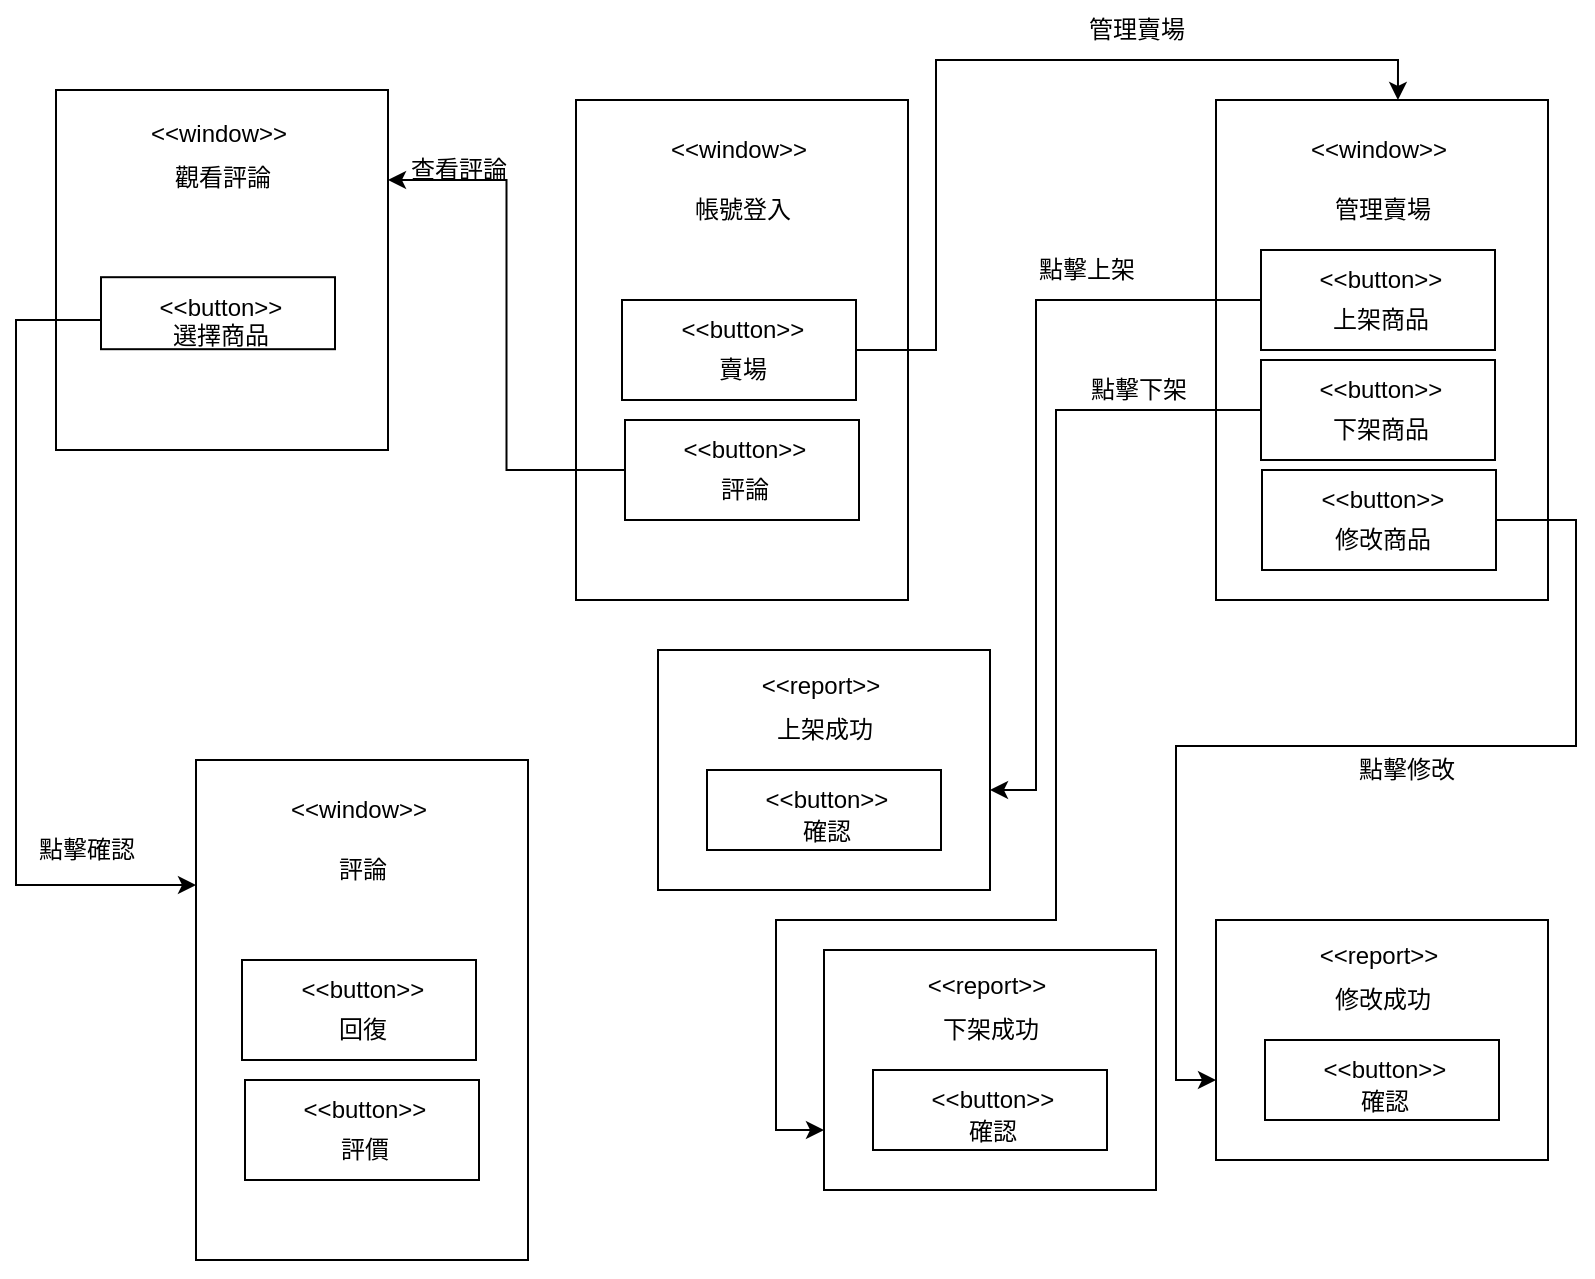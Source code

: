 <mxfile version="21.3.5" type="github">
  <diagram name="第 1 页" id="h9UruORJwbL-pHvpcras">
    <mxGraphModel dx="1434" dy="756" grid="1" gridSize="10" guides="1" tooltips="1" connect="1" arrows="1" fold="1" page="1" pageScale="1" pageWidth="827" pageHeight="1169" math="0" shadow="0">
      <root>
        <mxCell id="0" />
        <mxCell id="1" parent="0" />
        <mxCell id="e_-j2PUS38Gpqevmm2O--1" value="" style="group" parent="1" vertex="1" connectable="0">
          <mxGeometry x="290" y="100" width="166" height="250" as="geometry" />
        </mxCell>
        <mxCell id="e_-j2PUS38Gpqevmm2O--2" value="" style="rounded=0;whiteSpace=wrap;html=1;" parent="e_-j2PUS38Gpqevmm2O--1" vertex="1">
          <mxGeometry width="166" height="250" as="geometry" />
        </mxCell>
        <mxCell id="e_-j2PUS38Gpqevmm2O--3" value="&amp;lt;&amp;lt;window&amp;gt;&amp;gt;" style="text;html=1;align=center;verticalAlign=middle;resizable=0;points=[];autosize=1;strokeColor=none;fillColor=none;" parent="e_-j2PUS38Gpqevmm2O--1" vertex="1">
          <mxGeometry x="36" y="10" width="90" height="30" as="geometry" />
        </mxCell>
        <mxCell id="e_-j2PUS38Gpqevmm2O--4" value="帳號登入" style="text;html=1;align=center;verticalAlign=middle;resizable=0;points=[];autosize=1;strokeColor=none;fillColor=none;" parent="e_-j2PUS38Gpqevmm2O--1" vertex="1">
          <mxGeometry x="48" y="40" width="70" height="30" as="geometry" />
        </mxCell>
        <mxCell id="e_-j2PUS38Gpqevmm2O--5" value="" style="group" parent="e_-j2PUS38Gpqevmm2O--1" vertex="1" connectable="0">
          <mxGeometry x="23" y="100" width="117" height="50" as="geometry" />
        </mxCell>
        <mxCell id="e_-j2PUS38Gpqevmm2O--6" value="" style="rounded=0;whiteSpace=wrap;html=1;" parent="e_-j2PUS38Gpqevmm2O--5" vertex="1">
          <mxGeometry width="117" height="50" as="geometry" />
        </mxCell>
        <mxCell id="e_-j2PUS38Gpqevmm2O--7" value="&amp;lt;&amp;lt;button&amp;gt;&amp;gt;" style="text;html=1;align=center;verticalAlign=middle;resizable=0;points=[];autosize=1;strokeColor=none;fillColor=none;" parent="e_-j2PUS38Gpqevmm2O--5" vertex="1">
          <mxGeometry x="19.5" width="80" height="30" as="geometry" />
        </mxCell>
        <mxCell id="e_-j2PUS38Gpqevmm2O--8" value="賣場" style="text;html=1;align=center;verticalAlign=middle;resizable=0;points=[];autosize=1;strokeColor=none;fillColor=none;" parent="e_-j2PUS38Gpqevmm2O--5" vertex="1">
          <mxGeometry x="34.5" y="20" width="50" height="30" as="geometry" />
        </mxCell>
        <mxCell id="e_-j2PUS38Gpqevmm2O--67" style="edgeStyle=orthogonalEdgeStyle;rounded=0;orthogonalLoop=1;jettySize=auto;html=1;exitX=0.5;exitY=1;exitDx=0;exitDy=0;" parent="e_-j2PUS38Gpqevmm2O--1" source="e_-j2PUS38Gpqevmm2O--2" target="e_-j2PUS38Gpqevmm2O--2" edge="1">
          <mxGeometry relative="1" as="geometry" />
        </mxCell>
        <mxCell id="e_-j2PUS38Gpqevmm2O--17" value="" style="group" parent="1" vertex="1" connectable="0">
          <mxGeometry x="610" y="100" width="166" height="250" as="geometry" />
        </mxCell>
        <mxCell id="e_-j2PUS38Gpqevmm2O--18" value="" style="rounded=0;whiteSpace=wrap;html=1;" parent="e_-j2PUS38Gpqevmm2O--17" vertex="1">
          <mxGeometry width="166" height="250" as="geometry" />
        </mxCell>
        <mxCell id="e_-j2PUS38Gpqevmm2O--19" value="&amp;lt;&amp;lt;window&amp;gt;&amp;gt;" style="text;html=1;align=center;verticalAlign=middle;resizable=0;points=[];autosize=1;strokeColor=none;fillColor=none;" parent="e_-j2PUS38Gpqevmm2O--17" vertex="1">
          <mxGeometry x="36" y="10" width="90" height="30" as="geometry" />
        </mxCell>
        <mxCell id="e_-j2PUS38Gpqevmm2O--20" value="管理賣場" style="text;html=1;align=center;verticalAlign=middle;resizable=0;points=[];autosize=1;strokeColor=none;fillColor=none;" parent="e_-j2PUS38Gpqevmm2O--17" vertex="1">
          <mxGeometry x="48" y="40" width="70" height="30" as="geometry" />
        </mxCell>
        <mxCell id="e_-j2PUS38Gpqevmm2O--21" value="" style="group" parent="e_-j2PUS38Gpqevmm2O--17" vertex="1" connectable="0">
          <mxGeometry x="22.5" y="130" width="117" height="55" as="geometry" />
        </mxCell>
        <mxCell id="e_-j2PUS38Gpqevmm2O--22" value="" style="rounded=0;whiteSpace=wrap;html=1;" parent="e_-j2PUS38Gpqevmm2O--21" vertex="1">
          <mxGeometry width="117" height="50" as="geometry" />
        </mxCell>
        <mxCell id="e_-j2PUS38Gpqevmm2O--23" value="&amp;lt;&amp;lt;button&amp;gt;&amp;gt;" style="text;html=1;align=center;verticalAlign=middle;resizable=0;points=[];autosize=1;strokeColor=none;fillColor=none;" parent="e_-j2PUS38Gpqevmm2O--21" vertex="1">
          <mxGeometry x="19.5" width="80" height="30" as="geometry" />
        </mxCell>
        <mxCell id="e_-j2PUS38Gpqevmm2O--24" value="下架商品" style="text;html=1;align=center;verticalAlign=middle;resizable=0;points=[];autosize=1;strokeColor=none;fillColor=none;" parent="e_-j2PUS38Gpqevmm2O--21" vertex="1">
          <mxGeometry x="24.5" y="20" width="70" height="30" as="geometry" />
        </mxCell>
        <mxCell id="e_-j2PUS38Gpqevmm2O--25" value="" style="group" parent="e_-j2PUS38Gpqevmm2O--17" vertex="1" connectable="0">
          <mxGeometry x="23" y="185" width="117" height="55" as="geometry" />
        </mxCell>
        <mxCell id="e_-j2PUS38Gpqevmm2O--26" value="" style="rounded=0;whiteSpace=wrap;html=1;" parent="e_-j2PUS38Gpqevmm2O--25" vertex="1">
          <mxGeometry width="117" height="50" as="geometry" />
        </mxCell>
        <mxCell id="e_-j2PUS38Gpqevmm2O--27" value="&amp;lt;&amp;lt;button&amp;gt;&amp;gt;" style="text;html=1;align=center;verticalAlign=middle;resizable=0;points=[];autosize=1;strokeColor=none;fillColor=none;" parent="e_-j2PUS38Gpqevmm2O--25" vertex="1">
          <mxGeometry x="19.5" width="80" height="30" as="geometry" />
        </mxCell>
        <mxCell id="e_-j2PUS38Gpqevmm2O--28" value="修改商品" style="text;html=1;align=center;verticalAlign=middle;resizable=0;points=[];autosize=1;strokeColor=none;fillColor=none;" parent="e_-j2PUS38Gpqevmm2O--25" vertex="1">
          <mxGeometry x="24.5" y="20" width="70" height="30" as="geometry" />
        </mxCell>
        <mxCell id="e_-j2PUS38Gpqevmm2O--29" value="" style="group" parent="e_-j2PUS38Gpqevmm2O--17" vertex="1" connectable="0">
          <mxGeometry x="22.5" y="75" width="117" height="55" as="geometry" />
        </mxCell>
        <mxCell id="e_-j2PUS38Gpqevmm2O--30" value="" style="rounded=0;whiteSpace=wrap;html=1;" parent="e_-j2PUS38Gpqevmm2O--29" vertex="1">
          <mxGeometry width="117" height="50" as="geometry" />
        </mxCell>
        <mxCell id="e_-j2PUS38Gpqevmm2O--31" value="&amp;lt;&amp;lt;button&amp;gt;&amp;gt;" style="text;html=1;align=center;verticalAlign=middle;resizable=0;points=[];autosize=1;strokeColor=none;fillColor=none;" parent="e_-j2PUS38Gpqevmm2O--29" vertex="1">
          <mxGeometry x="19.5" width="80" height="30" as="geometry" />
        </mxCell>
        <mxCell id="e_-j2PUS38Gpqevmm2O--32" value="上架商品" style="text;html=1;align=center;verticalAlign=middle;resizable=0;points=[];autosize=1;strokeColor=none;fillColor=none;" parent="e_-j2PUS38Gpqevmm2O--29" vertex="1">
          <mxGeometry x="24.5" y="20" width="70" height="30" as="geometry" />
        </mxCell>
        <mxCell id="e_-j2PUS38Gpqevmm2O--34" value="" style="group" parent="1" vertex="1" connectable="0">
          <mxGeometry x="30" y="95" width="166" height="180" as="geometry" />
        </mxCell>
        <mxCell id="e_-j2PUS38Gpqevmm2O--35" value="" style="rounded=0;whiteSpace=wrap;html=1;" parent="e_-j2PUS38Gpqevmm2O--34" vertex="1">
          <mxGeometry width="166" height="180" as="geometry" />
        </mxCell>
        <mxCell id="e_-j2PUS38Gpqevmm2O--36" value="&amp;lt;&amp;lt;window&amp;gt;&amp;gt;" style="text;html=1;align=center;verticalAlign=middle;resizable=0;points=[];autosize=1;strokeColor=none;fillColor=none;" parent="e_-j2PUS38Gpqevmm2O--34" vertex="1">
          <mxGeometry x="36" y="7.2" width="90" height="30" as="geometry" />
        </mxCell>
        <mxCell id="e_-j2PUS38Gpqevmm2O--37" value="觀看評論" style="text;html=1;align=center;verticalAlign=middle;resizable=0;points=[];autosize=1;strokeColor=none;fillColor=none;" parent="e_-j2PUS38Gpqevmm2O--34" vertex="1">
          <mxGeometry x="48" y="28.8" width="70" height="30" as="geometry" />
        </mxCell>
        <mxCell id="e_-j2PUS38Gpqevmm2O--38" value="" style="group" parent="e_-j2PUS38Gpqevmm2O--34" vertex="1" connectable="0">
          <mxGeometry x="22.5" y="93.6" width="117" height="39.6" as="geometry" />
        </mxCell>
        <mxCell id="e_-j2PUS38Gpqevmm2O--39" value="" style="rounded=0;whiteSpace=wrap;html=1;" parent="e_-j2PUS38Gpqevmm2O--38" vertex="1">
          <mxGeometry width="117" height="36" as="geometry" />
        </mxCell>
        <mxCell id="e_-j2PUS38Gpqevmm2O--40" value="&amp;lt;&amp;lt;button&amp;gt;&amp;gt;" style="text;html=1;align=center;verticalAlign=middle;resizable=0;points=[];autosize=1;strokeColor=none;fillColor=none;" parent="e_-j2PUS38Gpqevmm2O--38" vertex="1">
          <mxGeometry x="19.5" width="80" height="30" as="geometry" />
        </mxCell>
        <mxCell id="e_-j2PUS38Gpqevmm2O--41" value="選擇商品" style="text;html=1;align=center;verticalAlign=middle;resizable=0;points=[];autosize=1;strokeColor=none;fillColor=none;" parent="e_-j2PUS38Gpqevmm2O--38" vertex="1">
          <mxGeometry x="24.5" y="14.4" width="70" height="30" as="geometry" />
        </mxCell>
        <mxCell id="e_-j2PUS38Gpqevmm2O--99" style="edgeStyle=orthogonalEdgeStyle;rounded=0;orthogonalLoop=1;jettySize=auto;html=1;exitX=0.5;exitY=1;exitDx=0;exitDy=0;" parent="e_-j2PUS38Gpqevmm2O--34" source="e_-j2PUS38Gpqevmm2O--35" target="e_-j2PUS38Gpqevmm2O--35" edge="1">
          <mxGeometry relative="1" as="geometry" />
        </mxCell>
        <mxCell id="e_-j2PUS38Gpqevmm2O--55" value="" style="group" parent="1" vertex="1" connectable="0">
          <mxGeometry x="414" y="525" width="166" height="120" as="geometry" />
        </mxCell>
        <mxCell id="e_-j2PUS38Gpqevmm2O--56" value="" style="rounded=0;whiteSpace=wrap;html=1;" parent="e_-j2PUS38Gpqevmm2O--55" vertex="1">
          <mxGeometry width="166" height="120" as="geometry" />
        </mxCell>
        <mxCell id="e_-j2PUS38Gpqevmm2O--57" value="&amp;lt;&amp;lt;report&amp;gt;&amp;gt;" style="text;html=1;align=center;verticalAlign=middle;resizable=0;points=[];autosize=1;strokeColor=none;fillColor=none;" parent="e_-j2PUS38Gpqevmm2O--55" vertex="1">
          <mxGeometry x="41" y="3.2" width="80" height="30" as="geometry" />
        </mxCell>
        <mxCell id="e_-j2PUS38Gpqevmm2O--58" value="下架成功" style="text;html=1;align=center;verticalAlign=middle;resizable=0;points=[];autosize=1;strokeColor=none;fillColor=none;" parent="e_-j2PUS38Gpqevmm2O--55" vertex="1">
          <mxGeometry x="48" y="25" width="70" height="30" as="geometry" />
        </mxCell>
        <mxCell id="e_-j2PUS38Gpqevmm2O--59" value="" style="group" parent="e_-j2PUS38Gpqevmm2O--55" vertex="1" connectable="0">
          <mxGeometry x="24.5" y="60" width="117" height="46" as="geometry" />
        </mxCell>
        <mxCell id="e_-j2PUS38Gpqevmm2O--60" value="" style="rounded=0;whiteSpace=wrap;html=1;" parent="e_-j2PUS38Gpqevmm2O--59" vertex="1">
          <mxGeometry width="117" height="40" as="geometry" />
        </mxCell>
        <mxCell id="e_-j2PUS38Gpqevmm2O--61" value="&amp;lt;&amp;lt;button&amp;gt;&amp;gt;" style="text;html=1;align=center;verticalAlign=middle;resizable=0;points=[];autosize=1;strokeColor=none;fillColor=none;" parent="e_-j2PUS38Gpqevmm2O--59" vertex="1">
          <mxGeometry x="19.5" width="80" height="30" as="geometry" />
        </mxCell>
        <mxCell id="e_-j2PUS38Gpqevmm2O--62" value="確認" style="text;html=1;align=center;verticalAlign=middle;resizable=0;points=[];autosize=1;strokeColor=none;fillColor=none;" parent="e_-j2PUS38Gpqevmm2O--59" vertex="1">
          <mxGeometry x="34.5" y="16" width="50" height="30" as="geometry" />
        </mxCell>
        <mxCell id="e_-j2PUS38Gpqevmm2O--68" value="" style="group" parent="1" vertex="1" connectable="0">
          <mxGeometry x="331" y="375" width="166" height="120" as="geometry" />
        </mxCell>
        <mxCell id="e_-j2PUS38Gpqevmm2O--69" value="" style="rounded=0;whiteSpace=wrap;html=1;" parent="e_-j2PUS38Gpqevmm2O--68" vertex="1">
          <mxGeometry width="166" height="120" as="geometry" />
        </mxCell>
        <mxCell id="e_-j2PUS38Gpqevmm2O--70" value="&amp;lt;&amp;lt;report&amp;gt;&amp;gt;" style="text;html=1;align=center;verticalAlign=middle;resizable=0;points=[];autosize=1;strokeColor=none;fillColor=none;" parent="e_-j2PUS38Gpqevmm2O--68" vertex="1">
          <mxGeometry x="41" y="3.2" width="80" height="30" as="geometry" />
        </mxCell>
        <mxCell id="e_-j2PUS38Gpqevmm2O--71" value="上架成功" style="text;html=1;align=center;verticalAlign=middle;resizable=0;points=[];autosize=1;strokeColor=none;fillColor=none;" parent="e_-j2PUS38Gpqevmm2O--68" vertex="1">
          <mxGeometry x="48" y="25" width="70" height="30" as="geometry" />
        </mxCell>
        <mxCell id="e_-j2PUS38Gpqevmm2O--72" value="" style="group" parent="e_-j2PUS38Gpqevmm2O--68" vertex="1" connectable="0">
          <mxGeometry x="24.5" y="60" width="117" height="46" as="geometry" />
        </mxCell>
        <mxCell id="e_-j2PUS38Gpqevmm2O--73" value="" style="rounded=0;whiteSpace=wrap;html=1;" parent="e_-j2PUS38Gpqevmm2O--72" vertex="1">
          <mxGeometry width="117" height="40" as="geometry" />
        </mxCell>
        <mxCell id="e_-j2PUS38Gpqevmm2O--74" value="&amp;lt;&amp;lt;button&amp;gt;&amp;gt;" style="text;html=1;align=center;verticalAlign=middle;resizable=0;points=[];autosize=1;strokeColor=none;fillColor=none;" parent="e_-j2PUS38Gpqevmm2O--72" vertex="1">
          <mxGeometry x="19.5" width="80" height="30" as="geometry" />
        </mxCell>
        <mxCell id="e_-j2PUS38Gpqevmm2O--75" value="確認" style="text;html=1;align=center;verticalAlign=middle;resizable=0;points=[];autosize=1;strokeColor=none;fillColor=none;" parent="e_-j2PUS38Gpqevmm2O--72" vertex="1">
          <mxGeometry x="34.5" y="16" width="50" height="30" as="geometry" />
        </mxCell>
        <mxCell id="e_-j2PUS38Gpqevmm2O--78" value="" style="group" parent="1" vertex="1" connectable="0">
          <mxGeometry x="610" y="510" width="166" height="120" as="geometry" />
        </mxCell>
        <mxCell id="e_-j2PUS38Gpqevmm2O--79" value="" style="rounded=0;whiteSpace=wrap;html=1;" parent="e_-j2PUS38Gpqevmm2O--78" vertex="1">
          <mxGeometry width="166" height="120" as="geometry" />
        </mxCell>
        <mxCell id="e_-j2PUS38Gpqevmm2O--80" value="&amp;lt;&amp;lt;report&amp;gt;&amp;gt;" style="text;html=1;align=center;verticalAlign=middle;resizable=0;points=[];autosize=1;strokeColor=none;fillColor=none;" parent="e_-j2PUS38Gpqevmm2O--78" vertex="1">
          <mxGeometry x="41" y="3.2" width="80" height="30" as="geometry" />
        </mxCell>
        <mxCell id="e_-j2PUS38Gpqevmm2O--81" value="修改成功" style="text;html=1;align=center;verticalAlign=middle;resizable=0;points=[];autosize=1;strokeColor=none;fillColor=none;" parent="e_-j2PUS38Gpqevmm2O--78" vertex="1">
          <mxGeometry x="48" y="25" width="70" height="30" as="geometry" />
        </mxCell>
        <mxCell id="e_-j2PUS38Gpqevmm2O--82" value="" style="group" parent="e_-j2PUS38Gpqevmm2O--78" vertex="1" connectable="0">
          <mxGeometry x="24.5" y="60" width="117" height="46" as="geometry" />
        </mxCell>
        <mxCell id="e_-j2PUS38Gpqevmm2O--83" value="" style="rounded=0;whiteSpace=wrap;html=1;" parent="e_-j2PUS38Gpqevmm2O--82" vertex="1">
          <mxGeometry width="117" height="40" as="geometry" />
        </mxCell>
        <mxCell id="e_-j2PUS38Gpqevmm2O--84" value="&amp;lt;&amp;lt;button&amp;gt;&amp;gt;" style="text;html=1;align=center;verticalAlign=middle;resizable=0;points=[];autosize=1;strokeColor=none;fillColor=none;" parent="e_-j2PUS38Gpqevmm2O--82" vertex="1">
          <mxGeometry x="19.5" width="80" height="30" as="geometry" />
        </mxCell>
        <mxCell id="e_-j2PUS38Gpqevmm2O--85" value="確認" style="text;html=1;align=center;verticalAlign=middle;resizable=0;points=[];autosize=1;strokeColor=none;fillColor=none;" parent="e_-j2PUS38Gpqevmm2O--82" vertex="1">
          <mxGeometry x="34.5" y="16" width="50" height="30" as="geometry" />
        </mxCell>
        <mxCell id="e_-j2PUS38Gpqevmm2O--86" style="edgeStyle=orthogonalEdgeStyle;rounded=0;orthogonalLoop=1;jettySize=auto;html=1;exitX=1;exitY=0.5;exitDx=0;exitDy=0;entryX=0;entryY=0.667;entryDx=0;entryDy=0;entryPerimeter=0;" parent="1" source="e_-j2PUS38Gpqevmm2O--26" target="e_-j2PUS38Gpqevmm2O--79" edge="1">
          <mxGeometry relative="1" as="geometry">
            <Array as="points">
              <mxPoint x="790" y="310" />
              <mxPoint x="790" y="423" />
              <mxPoint x="590" y="423" />
              <mxPoint x="590" y="590" />
            </Array>
          </mxGeometry>
        </mxCell>
        <mxCell id="e_-j2PUS38Gpqevmm2O--88" style="edgeStyle=orthogonalEdgeStyle;rounded=0;orthogonalLoop=1;jettySize=auto;html=1;exitX=1;exitY=0.5;exitDx=0;exitDy=0;entryX=0.548;entryY=0;entryDx=0;entryDy=0;entryPerimeter=0;" parent="1" source="e_-j2PUS38Gpqevmm2O--6" target="e_-j2PUS38Gpqevmm2O--18" edge="1">
          <mxGeometry relative="1" as="geometry">
            <Array as="points">
              <mxPoint x="470" y="225" />
              <mxPoint x="470" y="80" />
              <mxPoint x="701" y="80" />
            </Array>
          </mxGeometry>
        </mxCell>
        <mxCell id="e_-j2PUS38Gpqevmm2O--89" style="edgeStyle=orthogonalEdgeStyle;rounded=0;orthogonalLoop=1;jettySize=auto;html=1;exitX=0;exitY=0.5;exitDx=0;exitDy=0;entryX=0;entryY=0.75;entryDx=0;entryDy=0;" parent="1" source="e_-j2PUS38Gpqevmm2O--22" target="e_-j2PUS38Gpqevmm2O--56" edge="1">
          <mxGeometry relative="1" as="geometry">
            <Array as="points">
              <mxPoint x="530" y="255" />
              <mxPoint x="530" y="510" />
              <mxPoint x="390" y="510" />
              <mxPoint x="390" y="615" />
            </Array>
          </mxGeometry>
        </mxCell>
        <mxCell id="e_-j2PUS38Gpqevmm2O--90" value="管理賣場" style="text;html=1;align=center;verticalAlign=middle;resizable=0;points=[];autosize=1;strokeColor=none;fillColor=none;" parent="1" vertex="1">
          <mxGeometry x="535" y="50" width="70" height="30" as="geometry" />
        </mxCell>
        <mxCell id="e_-j2PUS38Gpqevmm2O--92" value="" style="group" parent="1" vertex="1" connectable="0">
          <mxGeometry x="314.5" y="260" width="117" height="50" as="geometry" />
        </mxCell>
        <mxCell id="e_-j2PUS38Gpqevmm2O--93" value="" style="rounded=0;whiteSpace=wrap;html=1;" parent="e_-j2PUS38Gpqevmm2O--92" vertex="1">
          <mxGeometry width="117" height="50" as="geometry" />
        </mxCell>
        <mxCell id="e_-j2PUS38Gpqevmm2O--94" value="&amp;lt;&amp;lt;button&amp;gt;&amp;gt;" style="text;html=1;align=center;verticalAlign=middle;resizable=0;points=[];autosize=1;strokeColor=none;fillColor=none;" parent="e_-j2PUS38Gpqevmm2O--92" vertex="1">
          <mxGeometry x="19.5" width="80" height="30" as="geometry" />
        </mxCell>
        <mxCell id="e_-j2PUS38Gpqevmm2O--95" value="評論" style="text;html=1;align=center;verticalAlign=middle;resizable=0;points=[];autosize=1;strokeColor=none;fillColor=none;" parent="e_-j2PUS38Gpqevmm2O--92" vertex="1">
          <mxGeometry x="34.5" y="20" width="50" height="30" as="geometry" />
        </mxCell>
        <mxCell id="e_-j2PUS38Gpqevmm2O--97" style="edgeStyle=orthogonalEdgeStyle;rounded=0;orthogonalLoop=1;jettySize=auto;html=1;exitX=0;exitY=0.5;exitDx=0;exitDy=0;entryX=1;entryY=0.25;entryDx=0;entryDy=0;" parent="1" source="e_-j2PUS38Gpqevmm2O--93" target="e_-j2PUS38Gpqevmm2O--35" edge="1">
          <mxGeometry relative="1" as="geometry" />
        </mxCell>
        <mxCell id="e_-j2PUS38Gpqevmm2O--98" value="查看評論" style="text;html=1;align=center;verticalAlign=middle;resizable=0;points=[];autosize=1;strokeColor=none;fillColor=none;" parent="1" vertex="1">
          <mxGeometry x="196" y="120" width="70" height="30" as="geometry" />
        </mxCell>
        <mxCell id="e_-j2PUS38Gpqevmm2O--100" value="點擊上架" style="text;html=1;align=center;verticalAlign=middle;resizable=0;points=[];autosize=1;strokeColor=none;fillColor=none;" parent="1" vertex="1">
          <mxGeometry x="510" y="170" width="70" height="30" as="geometry" />
        </mxCell>
        <mxCell id="e_-j2PUS38Gpqevmm2O--101" value="點擊下架" style="text;html=1;align=center;verticalAlign=middle;resizable=0;points=[];autosize=1;strokeColor=none;fillColor=none;" parent="1" vertex="1">
          <mxGeometry x="536" y="230" width="70" height="30" as="geometry" />
        </mxCell>
        <mxCell id="e_-j2PUS38Gpqevmm2O--102" value="點擊修改" style="text;html=1;align=center;verticalAlign=middle;resizable=0;points=[];autosize=1;strokeColor=none;fillColor=none;" parent="1" vertex="1">
          <mxGeometry x="670" y="420" width="70" height="30" as="geometry" />
        </mxCell>
        <mxCell id="e_-j2PUS38Gpqevmm2O--104" value="" style="group" parent="1" vertex="1" connectable="0">
          <mxGeometry x="100" y="430" width="166" height="250" as="geometry" />
        </mxCell>
        <mxCell id="e_-j2PUS38Gpqevmm2O--105" value="" style="rounded=0;whiteSpace=wrap;html=1;" parent="e_-j2PUS38Gpqevmm2O--104" vertex="1">
          <mxGeometry width="166" height="250" as="geometry" />
        </mxCell>
        <mxCell id="e_-j2PUS38Gpqevmm2O--106" value="&amp;lt;&amp;lt;window&amp;gt;&amp;gt;" style="text;html=1;align=center;verticalAlign=middle;resizable=0;points=[];autosize=1;strokeColor=none;fillColor=none;" parent="e_-j2PUS38Gpqevmm2O--104" vertex="1">
          <mxGeometry x="36" y="10" width="90" height="30" as="geometry" />
        </mxCell>
        <mxCell id="e_-j2PUS38Gpqevmm2O--107" value="評論" style="text;html=1;align=center;verticalAlign=middle;resizable=0;points=[];autosize=1;strokeColor=none;fillColor=none;" parent="e_-j2PUS38Gpqevmm2O--104" vertex="1">
          <mxGeometry x="58" y="40" width="50" height="30" as="geometry" />
        </mxCell>
        <mxCell id="e_-j2PUS38Gpqevmm2O--108" value="" style="group" parent="e_-j2PUS38Gpqevmm2O--104" vertex="1" connectable="0">
          <mxGeometry x="23" y="100" width="117" height="50" as="geometry" />
        </mxCell>
        <mxCell id="e_-j2PUS38Gpqevmm2O--109" value="" style="rounded=0;whiteSpace=wrap;html=1;" parent="e_-j2PUS38Gpqevmm2O--108" vertex="1">
          <mxGeometry width="117" height="50" as="geometry" />
        </mxCell>
        <mxCell id="e_-j2PUS38Gpqevmm2O--110" value="&amp;lt;&amp;lt;button&amp;gt;&amp;gt;" style="text;html=1;align=center;verticalAlign=middle;resizable=0;points=[];autosize=1;strokeColor=none;fillColor=none;" parent="e_-j2PUS38Gpqevmm2O--108" vertex="1">
          <mxGeometry x="19.5" width="80" height="30" as="geometry" />
        </mxCell>
        <mxCell id="e_-j2PUS38Gpqevmm2O--111" value="回復" style="text;html=1;align=center;verticalAlign=middle;resizable=0;points=[];autosize=1;strokeColor=none;fillColor=none;" parent="e_-j2PUS38Gpqevmm2O--108" vertex="1">
          <mxGeometry x="34.5" y="20" width="50" height="30" as="geometry" />
        </mxCell>
        <mxCell id="e_-j2PUS38Gpqevmm2O--112" style="edgeStyle=orthogonalEdgeStyle;rounded=0;orthogonalLoop=1;jettySize=auto;html=1;exitX=0.5;exitY=1;exitDx=0;exitDy=0;" parent="e_-j2PUS38Gpqevmm2O--104" source="e_-j2PUS38Gpqevmm2O--105" target="e_-j2PUS38Gpqevmm2O--105" edge="1">
          <mxGeometry relative="1" as="geometry" />
        </mxCell>
        <mxCell id="e_-j2PUS38Gpqevmm2O--113" value="" style="group" parent="1" vertex="1" connectable="0">
          <mxGeometry x="124.5" y="590" width="117" height="50" as="geometry" />
        </mxCell>
        <mxCell id="e_-j2PUS38Gpqevmm2O--114" value="" style="rounded=0;whiteSpace=wrap;html=1;" parent="e_-j2PUS38Gpqevmm2O--113" vertex="1">
          <mxGeometry width="117" height="50" as="geometry" />
        </mxCell>
        <mxCell id="e_-j2PUS38Gpqevmm2O--115" value="&amp;lt;&amp;lt;button&amp;gt;&amp;gt;" style="text;html=1;align=center;verticalAlign=middle;resizable=0;points=[];autosize=1;strokeColor=none;fillColor=none;" parent="e_-j2PUS38Gpqevmm2O--113" vertex="1">
          <mxGeometry x="19.5" width="80" height="30" as="geometry" />
        </mxCell>
        <mxCell id="e_-j2PUS38Gpqevmm2O--116" value="評價" style="text;html=1;align=center;verticalAlign=middle;resizable=0;points=[];autosize=1;strokeColor=none;fillColor=none;" parent="e_-j2PUS38Gpqevmm2O--113" vertex="1">
          <mxGeometry x="34.5" y="20" width="50" height="30" as="geometry" />
        </mxCell>
        <mxCell id="e_-j2PUS38Gpqevmm2O--117" style="edgeStyle=orthogonalEdgeStyle;rounded=0;orthogonalLoop=1;jettySize=auto;html=1;exitX=0;exitY=0.5;exitDx=0;exitDy=0;entryX=0;entryY=0.25;entryDx=0;entryDy=0;" parent="1" source="e_-j2PUS38Gpqevmm2O--39" target="e_-j2PUS38Gpqevmm2O--105" edge="1">
          <mxGeometry relative="1" as="geometry">
            <Array as="points">
              <mxPoint x="53" y="210" />
              <mxPoint x="10" y="210" />
              <mxPoint x="10" y="493" />
            </Array>
          </mxGeometry>
        </mxCell>
        <mxCell id="e_-j2PUS38Gpqevmm2O--118" value="點擊確認" style="text;html=1;align=center;verticalAlign=middle;resizable=0;points=[];autosize=1;strokeColor=none;fillColor=none;" parent="1" vertex="1">
          <mxGeometry x="10" y="460" width="70" height="30" as="geometry" />
        </mxCell>
        <mxCell id="e_-j2PUS38Gpqevmm2O--127" style="edgeStyle=orthogonalEdgeStyle;rounded=0;orthogonalLoop=1;jettySize=auto;html=1;exitX=0;exitY=0.5;exitDx=0;exitDy=0;entryX=1;entryY=0.583;entryDx=0;entryDy=0;entryPerimeter=0;" parent="1" source="e_-j2PUS38Gpqevmm2O--30" target="e_-j2PUS38Gpqevmm2O--69" edge="1">
          <mxGeometry relative="1" as="geometry">
            <Array as="points">
              <mxPoint x="520" y="200" />
              <mxPoint x="520" y="445" />
            </Array>
          </mxGeometry>
        </mxCell>
      </root>
    </mxGraphModel>
  </diagram>
</mxfile>
